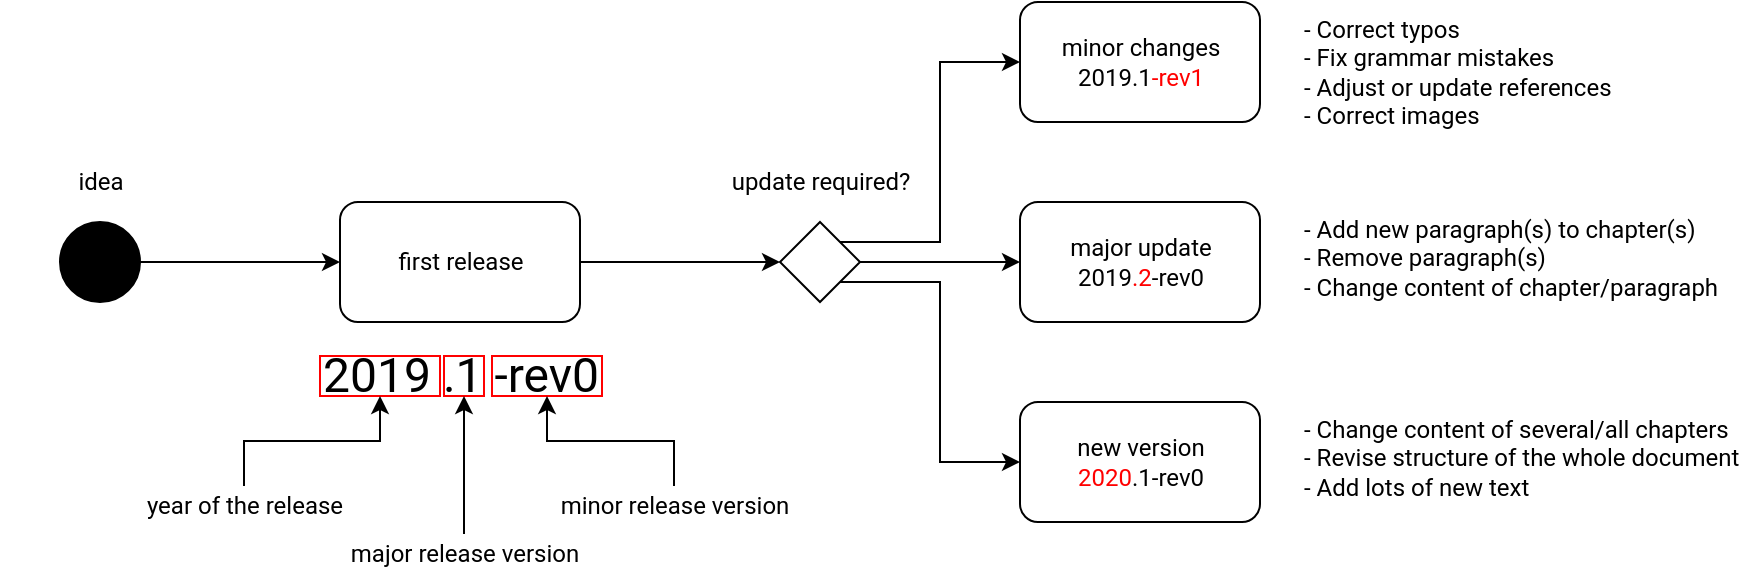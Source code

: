 <mxfile version="13.2.4" type="device"><diagram id="b2fkXaWkF0tiRm1MXB5o" name="Page-1"><mxGraphModel dx="1106" dy="1003" grid="1" gridSize="10" guides="1" tooltips="1" connect="1" arrows="1" fold="1" page="1" pageScale="1" pageWidth="1169" pageHeight="827" math="0" shadow="0"><root><mxCell id="0"/><mxCell id="1" parent="0"/><mxCell id="r6CSOkmx47vpiZjTmgJT-8" style="edgeStyle=orthogonalEdgeStyle;rounded=0;orthogonalLoop=1;jettySize=auto;html=1;exitX=1;exitY=0.5;exitDx=0;exitDy=0;fontFamily=Roboto;" edge="1" parent="1" source="r6CSOkmx47vpiZjTmgJT-2" target="r6CSOkmx47vpiZjTmgJT-3"><mxGeometry relative="1" as="geometry"/></mxCell><mxCell id="r6CSOkmx47vpiZjTmgJT-2" value="" style="ellipse;whiteSpace=wrap;html=1;aspect=fixed;fillColor=#000000;fontFamily=Roboto;" vertex="1" parent="1"><mxGeometry x="80" y="240" width="40" height="40" as="geometry"/></mxCell><mxCell id="r6CSOkmx47vpiZjTmgJT-13" style="edgeStyle=orthogonalEdgeStyle;rounded=0;orthogonalLoop=1;jettySize=auto;html=1;exitX=1;exitY=0.5;exitDx=0;exitDy=0;entryX=0;entryY=0.5;entryDx=0;entryDy=0;fontFamily=Roboto;" edge="1" parent="1" source="r6CSOkmx47vpiZjTmgJT-3" target="r6CSOkmx47vpiZjTmgJT-7"><mxGeometry relative="1" as="geometry"/></mxCell><mxCell id="r6CSOkmx47vpiZjTmgJT-3" value="first release" style="rounded=1;html=1;fontFamily=Roboto;" vertex="1" parent="1"><mxGeometry x="220" y="230" width="120" height="60" as="geometry"/></mxCell><mxCell id="r6CSOkmx47vpiZjTmgJT-4" value="new version&lt;br&gt;&lt;font color=&quot;#ff0000&quot;&gt;2020&lt;/font&gt;.1-rev0" style="rounded=1;html=1;fontFamily=Roboto;" vertex="1" parent="1"><mxGeometry x="560" y="330" width="120" height="60" as="geometry"/></mxCell><mxCell id="r6CSOkmx47vpiZjTmgJT-5" value="major update&lt;br&gt;2019&lt;font color=&quot;#ff0000&quot;&gt;.2&lt;/font&gt;-rev0" style="rounded=1;html=1;fontFamily=Roboto;" vertex="1" parent="1"><mxGeometry x="560" y="230" width="120" height="60" as="geometry"/></mxCell><mxCell id="r6CSOkmx47vpiZjTmgJT-6" value="minor changes&lt;br&gt;2019.1&lt;font color=&quot;#ff0000&quot;&gt;-rev1&lt;/font&gt;" style="rounded=1;html=1;fontFamily=Roboto;" vertex="1" parent="1"><mxGeometry x="560" y="130" width="120" height="60" as="geometry"/></mxCell><mxCell id="r6CSOkmx47vpiZjTmgJT-10" style="edgeStyle=orthogonalEdgeStyle;rounded=0;orthogonalLoop=1;jettySize=auto;html=1;exitX=1;exitY=0;exitDx=0;exitDy=0;entryX=0;entryY=0.5;entryDx=0;entryDy=0;fontFamily=Roboto;" edge="1" parent="1" source="r6CSOkmx47vpiZjTmgJT-7" target="r6CSOkmx47vpiZjTmgJT-6"><mxGeometry relative="1" as="geometry"/></mxCell><mxCell id="r6CSOkmx47vpiZjTmgJT-11" style="edgeStyle=orthogonalEdgeStyle;rounded=0;orthogonalLoop=1;jettySize=auto;html=1;exitX=1;exitY=0.5;exitDx=0;exitDy=0;entryX=0;entryY=0.5;entryDx=0;entryDy=0;fontFamily=Roboto;" edge="1" parent="1" source="r6CSOkmx47vpiZjTmgJT-7" target="r6CSOkmx47vpiZjTmgJT-5"><mxGeometry relative="1" as="geometry"/></mxCell><mxCell id="r6CSOkmx47vpiZjTmgJT-12" style="edgeStyle=orthogonalEdgeStyle;rounded=0;orthogonalLoop=1;jettySize=auto;html=1;exitX=1;exitY=1;exitDx=0;exitDy=0;entryX=0;entryY=0.5;entryDx=0;entryDy=0;fontFamily=Roboto;" edge="1" parent="1" source="r6CSOkmx47vpiZjTmgJT-7" target="r6CSOkmx47vpiZjTmgJT-4"><mxGeometry relative="1" as="geometry"/></mxCell><mxCell id="r6CSOkmx47vpiZjTmgJT-7" value="" style="rhombus;whiteSpace=wrap;html=1;fontFamily=Roboto;" vertex="1" parent="1"><mxGeometry x="440" y="240" width="40" height="40" as="geometry"/></mxCell><mxCell id="r6CSOkmx47vpiZjTmgJT-9" value="update required?" style="text;html=1;strokeColor=none;fillColor=none;align=center;verticalAlign=middle;rounded=0;fontFamily=Roboto;" vertex="1" parent="1"><mxGeometry x="410" y="210" width="100" height="20" as="geometry"/></mxCell><mxCell id="r6CSOkmx47vpiZjTmgJT-14" value="2019 .1 -rev0" style="text;html=1;strokeColor=none;fillColor=none;align=center;verticalAlign=middle;rounded=0;fontFamily=Roboto;fontSize=24;" vertex="1" parent="1"><mxGeometry x="195" y="302" width="170" height="30" as="geometry"/></mxCell><mxCell id="r6CSOkmx47vpiZjTmgJT-15" value="" style="rounded=0;html=1;fillColor=none;fontSize=24;strokeColor=#FF0000;fontFamily=Roboto;" vertex="1" parent="1"><mxGeometry x="210" y="307" width="60" height="20" as="geometry"/></mxCell><mxCell id="r6CSOkmx47vpiZjTmgJT-16" value="" style="rounded=0;whiteSpace=wrap;html=1;fillColor=none;fontSize=24;strokeColor=#FF0000;fontFamily=Roboto;" vertex="1" parent="1"><mxGeometry x="272" y="307" width="20" height="20" as="geometry"/></mxCell><mxCell id="r6CSOkmx47vpiZjTmgJT-17" value="" style="rounded=0;whiteSpace=wrap;html=1;fillColor=none;fontSize=24;strokeColor=#FF0000;fontFamily=Roboto;" vertex="1" parent="1"><mxGeometry x="296" y="307" width="55" height="20" as="geometry"/></mxCell><mxCell id="r6CSOkmx47vpiZjTmgJT-21" style="edgeStyle=orthogonalEdgeStyle;rounded=0;orthogonalLoop=1;jettySize=auto;html=1;exitX=0.5;exitY=0;exitDx=0;exitDy=0;entryX=0.5;entryY=1;entryDx=0;entryDy=0;fontSize=12;fontFamily=Roboto;" edge="1" parent="1" source="r6CSOkmx47vpiZjTmgJT-18" target="r6CSOkmx47vpiZjTmgJT-15"><mxGeometry relative="1" as="geometry"/></mxCell><mxCell id="r6CSOkmx47vpiZjTmgJT-18" value="year of the release" style="text;html=1;strokeColor=none;fillColor=none;align=center;verticalAlign=middle;rounded=0;fontSize=12;fontFamily=Roboto;" vertex="1" parent="1"><mxGeometry x="117" y="372" width="110" height="20" as="geometry"/></mxCell><mxCell id="r6CSOkmx47vpiZjTmgJT-22" style="edgeStyle=orthogonalEdgeStyle;rounded=0;orthogonalLoop=1;jettySize=auto;html=1;exitX=0.5;exitY=0;exitDx=0;exitDy=0;entryX=0.5;entryY=1;entryDx=0;entryDy=0;fontSize=12;fontFamily=Roboto;" edge="1" parent="1" source="r6CSOkmx47vpiZjTmgJT-19" target="r6CSOkmx47vpiZjTmgJT-16"><mxGeometry relative="1" as="geometry"/></mxCell><mxCell id="r6CSOkmx47vpiZjTmgJT-19" value="major release version" style="text;html=1;strokeColor=none;fillColor=none;align=center;verticalAlign=middle;rounded=0;fontSize=12;fontFamily=Roboto;" vertex="1" parent="1"><mxGeometry x="222" y="396" width="120" height="20" as="geometry"/></mxCell><mxCell id="r6CSOkmx47vpiZjTmgJT-23" style="edgeStyle=orthogonalEdgeStyle;rounded=0;orthogonalLoop=1;jettySize=auto;html=1;exitX=0.5;exitY=0;exitDx=0;exitDy=0;entryX=0.5;entryY=1;entryDx=0;entryDy=0;fontSize=12;fontFamily=Roboto;" edge="1" parent="1" source="r6CSOkmx47vpiZjTmgJT-20" target="r6CSOkmx47vpiZjTmgJT-17"><mxGeometry relative="1" as="geometry"/></mxCell><mxCell id="r6CSOkmx47vpiZjTmgJT-20" value="minor release version" style="text;html=1;strokeColor=none;fillColor=none;align=center;verticalAlign=middle;rounded=0;fontSize=12;fontFamily=Roboto;" vertex="1" parent="1"><mxGeometry x="327" y="372" width="120" height="20" as="geometry"/></mxCell><mxCell id="r6CSOkmx47vpiZjTmgJT-24" value="- Correct typos&lt;br&gt;- Fix grammar mistakes&lt;br&gt;- Adjust or update references&lt;br&gt;- Correct images" style="text;html=1;strokeColor=none;fillColor=none;align=left;verticalAlign=top;rounded=0;fontSize=12;fontFamily=Roboto;" vertex="1" parent="1"><mxGeometry x="700" y="130" width="160" height="70" as="geometry"/></mxCell><mxCell id="r6CSOkmx47vpiZjTmgJT-25" value="- Add new paragraph(s) to chapter(s)&lt;br&gt;- Remove paragraph(s)&lt;br&gt;- Change content of chapter/paragraph" style="text;html=1;strokeColor=none;fillColor=none;align=left;verticalAlign=top;rounded=0;fontSize=12;fontFamily=Roboto;" vertex="1" parent="1"><mxGeometry x="700" y="230" width="220" height="50" as="geometry"/></mxCell><mxCell id="r6CSOkmx47vpiZjTmgJT-26" value="- Change content of several/all chapters&lt;br&gt;- Revise structure of the whole document&lt;br&gt;- Add lots of new text" style="text;html=1;strokeColor=none;fillColor=none;align=left;verticalAlign=top;rounded=0;fontSize=12;fontFamily=Roboto;" vertex="1" parent="1"><mxGeometry x="700" y="330" width="220" height="50" as="geometry"/></mxCell><mxCell id="r6CSOkmx47vpiZjTmgJT-27" value="idea" style="text;html=1;strokeColor=none;fillColor=none;align=center;verticalAlign=middle;rounded=0;fontFamily=Roboto;" vertex="1" parent="1"><mxGeometry x="50" y="210" width="100" height="20" as="geometry"/></mxCell></root></mxGraphModel></diagram></mxfile>